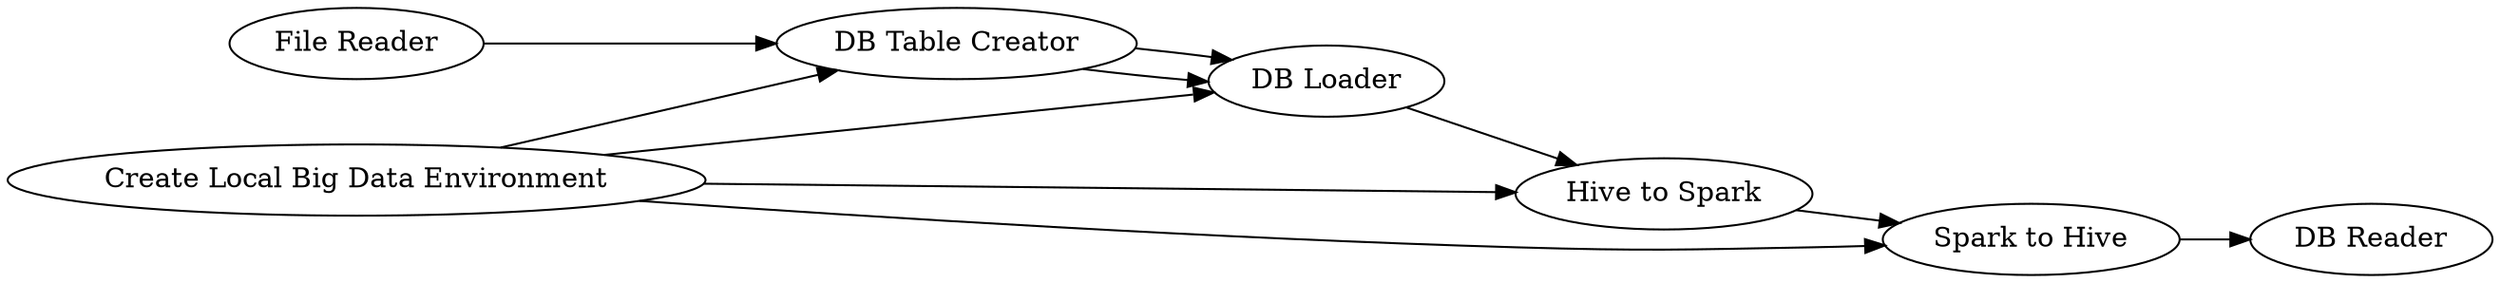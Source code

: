 digraph {
	210 [label="Hive to Spark"]
	211 [label="Spark to Hive"]
	212 [label="DB Reader"]
	213 [label="File Reader"]
	214 [label="Create Local Big Data Environment"]
	215 [label="DB Table Creator"]
	216 [label="DB Loader"]
	210 -> 211
	211 -> 212
	213 -> 215
	214 -> 215
	214 -> 210
	214 -> 211
	214 -> 216
	215 -> 216
	215 -> 216
	216 -> 210
	rankdir=LR
}

